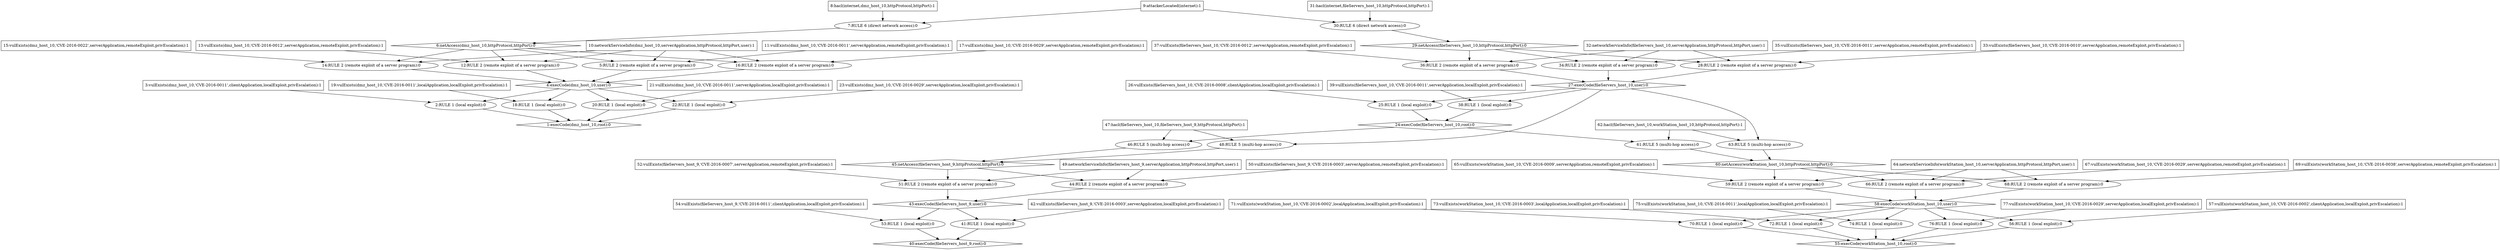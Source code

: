 digraph G {
t1 [label="1:execCode(dmz_host_10,root):0",shape=diamond];
t2 [label="2:RULE 1 (local exploit):0",shape=ellipse];
t3 [label="3:vulExists(dmz_host_10,'CVE-2016-0011',clientApplication,localExploit,privEscalation):1",shape=box];
t4 [label="4:execCode(dmz_host_10,user):0",shape=diamond];
t5 [label="5:RULE 2 (remote exploit of a server program):0",shape=ellipse];
t6 [label="6:netAccess(dmz_host_10,httpProtocol,httpPort):0",shape=diamond];
t7 [label="7:RULE 6 (direct network access):0",shape=ellipse];
t8 [label="8:hacl(internet,dmz_host_10,httpProtocol,httpPort):1",shape=box];
t9 [label="9:attackerLocated(internet):1",shape=box];
t10 [label="10:networkServiceInfo(dmz_host_10,serverApplication,httpProtocol,httpPort,user):1",shape=box];
t11 [label="11:vulExists(dmz_host_10,'CVE-2016-0011',serverApplication,remoteExploit,privEscalation):1",shape=box];
t12 [label="12:RULE 2 (remote exploit of a server program):0",shape=ellipse];
t13 [label="13:vulExists(dmz_host_10,'CVE-2016-0012',serverApplication,remoteExploit,privEscalation):1",shape=box];
t14 [label="14:RULE 2 (remote exploit of a server program):0",shape=ellipse];
t15 [label="15:vulExists(dmz_host_10,'CVE-2016-0022',serverApplication,remoteExploit,privEscalation):1",shape=box];
t16 [label="16:RULE 2 (remote exploit of a server program):0",shape=ellipse];
t17 [label="17:vulExists(dmz_host_10,'CVE-2016-0029',serverApplication,remoteExploit,privEscalation):1",shape=box];
t18 [label="18:RULE 1 (local exploit):0",shape=ellipse];
t19 [label="19:vulExists(dmz_host_10,'CVE-2016-0011',localApplication,localExploit,privEscalation):1",shape=box];
t20 [label="20:RULE 1 (local exploit):0",shape=ellipse];
t21 [label="21:vulExists(dmz_host_10,'CVE-2016-0011',serverApplication,localExploit,privEscalation):1",shape=box];
t22 [label="22:RULE 1 (local exploit):0",shape=ellipse];
t23 [label="23:vulExists(dmz_host_10,'CVE-2016-0029',serverApplication,localExploit,privEscalation):1",shape=box];
t24 [label="24:execCode(fileServers_host_10,root):0",shape=diamond];
t25 [label="25:RULE 1 (local exploit):0",shape=ellipse];
t26 [label="26:vulExists(fileServers_host_10,'CVE-2016-0008',clientApplication,localExploit,privEscalation):1",shape=box];
t27 [label="27:execCode(fileServers_host_10,user):0",shape=diamond];
t28 [label="28:RULE 2 (remote exploit of a server program):0",shape=ellipse];
t29 [label="29:netAccess(fileServers_host_10,httpProtocol,httpPort):0",shape=diamond];
t30 [label="30:RULE 6 (direct network access):0",shape=ellipse];
t31 [label="31:hacl(internet,fileServers_host_10,httpProtocol,httpPort):1",shape=box];
t32 [label="32:networkServiceInfo(fileServers_host_10,serverApplication,httpProtocol,httpPort,user):1",shape=box];
t33 [label="33:vulExists(fileServers_host_10,'CVE-2016-0010',serverApplication,remoteExploit,privEscalation):1",shape=box];
t34 [label="34:RULE 2 (remote exploit of a server program):0",shape=ellipse];
t35 [label="35:vulExists(fileServers_host_10,'CVE-2016-0011',serverApplication,remoteExploit,privEscalation):1",shape=box];
t36 [label="36:RULE 2 (remote exploit of a server program):0",shape=ellipse];
t37 [label="37:vulExists(fileServers_host_10,'CVE-2016-0012',serverApplication,remoteExploit,privEscalation):1",shape=box];
t38 [label="38:RULE 1 (local exploit):0",shape=ellipse];
t39 [label="39:vulExists(fileServers_host_10,'CVE-2016-0011',serverApplication,localExploit,privEscalation):1",shape=box];
t40 [label="40:execCode(fileServers_host_9,root):0",shape=diamond];
t41 [label="41:RULE 1 (local exploit):0",shape=ellipse];
t42 [label="42:vulExists(fileServers_host_9,'CVE-2016-0003',serverApplication,localExploit,privEscalation):1",shape=box];
t43 [label="43:execCode(fileServers_host_9,user):0",shape=diamond];
t44 [label="44:RULE 2 (remote exploit of a server program):0",shape=ellipse];
t45 [label="45:netAccess(fileServers_host_9,httpProtocol,httpPort):0",shape=diamond];
t46 [label="46:RULE 5 (multi-hop access):0",shape=ellipse];
t47 [label="47:hacl(fileServers_host_10,fileServers_host_9,httpProtocol,httpPort):1",shape=box];
t48 [label="48:RULE 5 (multi-hop access):0",shape=ellipse];
t49 [label="49:networkServiceInfo(fileServers_host_9,serverApplication,httpProtocol,httpPort,user):1",shape=box];
t50 [label="50:vulExists(fileServers_host_9,'CVE-2016-0003',serverApplication,remoteExploit,privEscalation):1",shape=box];
t51 [label="51:RULE 2 (remote exploit of a server program):0",shape=ellipse];
t52 [label="52:vulExists(fileServers_host_9,'CVE-2016-0007',serverApplication,remoteExploit,privEscalation):1",shape=box];
t53 [label="53:RULE 1 (local exploit):0",shape=ellipse];
t54 [label="54:vulExists(fileServers_host_9,'CVE-2016-0011',clientApplication,localExploit,privEscalation):1",shape=box];
t55 [label="55:execCode(workStation_host_10,root):0",shape=diamond];
t56 [label="56:RULE 1 (local exploit):0",shape=ellipse];
t57 [label="57:vulExists(workStation_host_10,'CVE-2016-0002',clientApplication,localExploit,privEscalation):1",shape=box];
t58 [label="58:execCode(workStation_host_10,user):0",shape=diamond];
t59 [label="59:RULE 2 (remote exploit of a server program):0",shape=ellipse];
t60 [label="60:netAccess(workStation_host_10,httpProtocol,httpPort):0",shape=diamond];
t61 [label="61:RULE 5 (multi-hop access):0",shape=ellipse];
t62 [label="62:hacl(fileServers_host_10,workStation_host_10,httpProtocol,httpPort):1",shape=box];
t63 [label="63:RULE 5 (multi-hop access):0",shape=ellipse];
t64 [label="64:networkServiceInfo(workStation_host_10,serverApplication,httpProtocol,httpPort,user):1",shape=box];
t65 [label="65:vulExists(workStation_host_10,'CVE-2016-0009',serverApplication,remoteExploit,privEscalation):1",shape=box];
t66 [label="66:RULE 2 (remote exploit of a server program):0",shape=ellipse];
t67 [label="67:vulExists(workStation_host_10,'CVE-2016-0029',serverApplication,remoteExploit,privEscalation):1",shape=box];
t68 [label="68:RULE 2 (remote exploit of a server program):0",shape=ellipse];
t69 [label="69:vulExists(workStation_host_10,'CVE-2016-0038',serverApplication,remoteExploit,privEscalation):1",shape=box];
t70 [label="70:RULE 1 (local exploit):0",shape=ellipse];
t71 [label="71:vulExists(workStation_host_10,'CVE-2016-0002',localApplication,localExploit,privEscalation):1",shape=box];
t72 [label="72:RULE 1 (local exploit):0",shape=ellipse];
t73 [label="73:vulExists(workStation_host_10,'CVE-2016-0003',localApplication,localExploit,privEscalation):1",shape=box];
t74 [label="74:RULE 1 (local exploit):0",shape=ellipse];
t75 [label="75:vulExists(workStation_host_10,'CVE-2016-0011',localApplication,localExploit,privEscalation):1",shape=box];
t76 [label="76:RULE 1 (local exploit):0",shape=ellipse];
t77 [label="77:vulExists(workStation_host_10,'CVE-2016-0029',serverApplication,localExploit,privEscalation):1",shape=box];
t3 -> t2;
t8 -> t7;
t9 -> t7;
t7 -> t6;
t6 -> t5;
t10 -> t5;
t11 -> t5;
t5 -> t4;
t6 -> t12;
t10 -> t12;
t13 -> t12;
t12 -> t4;
t6 -> t14;
t10 -> t14;
t15 -> t14;
t14 -> t4;
t6 -> t16;
t10 -> t16;
t17 -> t16;
t16 -> t4;
t4 -> t2;
t2 -> t1;
t19 -> t18;
t4 -> t18;
t18 -> t1;
t21 -> t20;
t4 -> t20;
t20 -> t1;
t23 -> t22;
t4 -> t22;
t22 -> t1;
t26 -> t25;
t31 -> t30;
t9 -> t30;
t30 -> t29;
t29 -> t28;
t32 -> t28;
t33 -> t28;
t28 -> t27;
t29 -> t34;
t32 -> t34;
t35 -> t34;
t34 -> t27;
t29 -> t36;
t32 -> t36;
t37 -> t36;
t36 -> t27;
t27 -> t25;
t25 -> t24;
t39 -> t38;
t27 -> t38;
t38 -> t24;
t42 -> t41;
t47 -> t46;
t24 -> t46;
t46 -> t45;
t47 -> t48;
t27 -> t48;
t48 -> t45;
t45 -> t44;
t49 -> t44;
t50 -> t44;
t44 -> t43;
t45 -> t51;
t49 -> t51;
t52 -> t51;
t51 -> t43;
t43 -> t41;
t41 -> t40;
t54 -> t53;
t43 -> t53;
t53 -> t40;
t57 -> t56;
t62 -> t61;
t24 -> t61;
t61 -> t60;
t62 -> t63;
t27 -> t63;
t63 -> t60;
t60 -> t59;
t64 -> t59;
t65 -> t59;
t59 -> t58;
t60 -> t66;
t64 -> t66;
t67 -> t66;
t66 -> t58;
t60 -> t68;
t64 -> t68;
t69 -> t68;
t68 -> t58;
t58 -> t56;
t56 -> t55;
t71 -> t70;
t58 -> t70;
t70 -> t55;
t73 -> t72;
t58 -> t72;
t72 -> t55;
t75 -> t74;
t58 -> t74;
t74 -> t55;
t77 -> t76;
t58 -> t76;
t76 -> t55;
}
